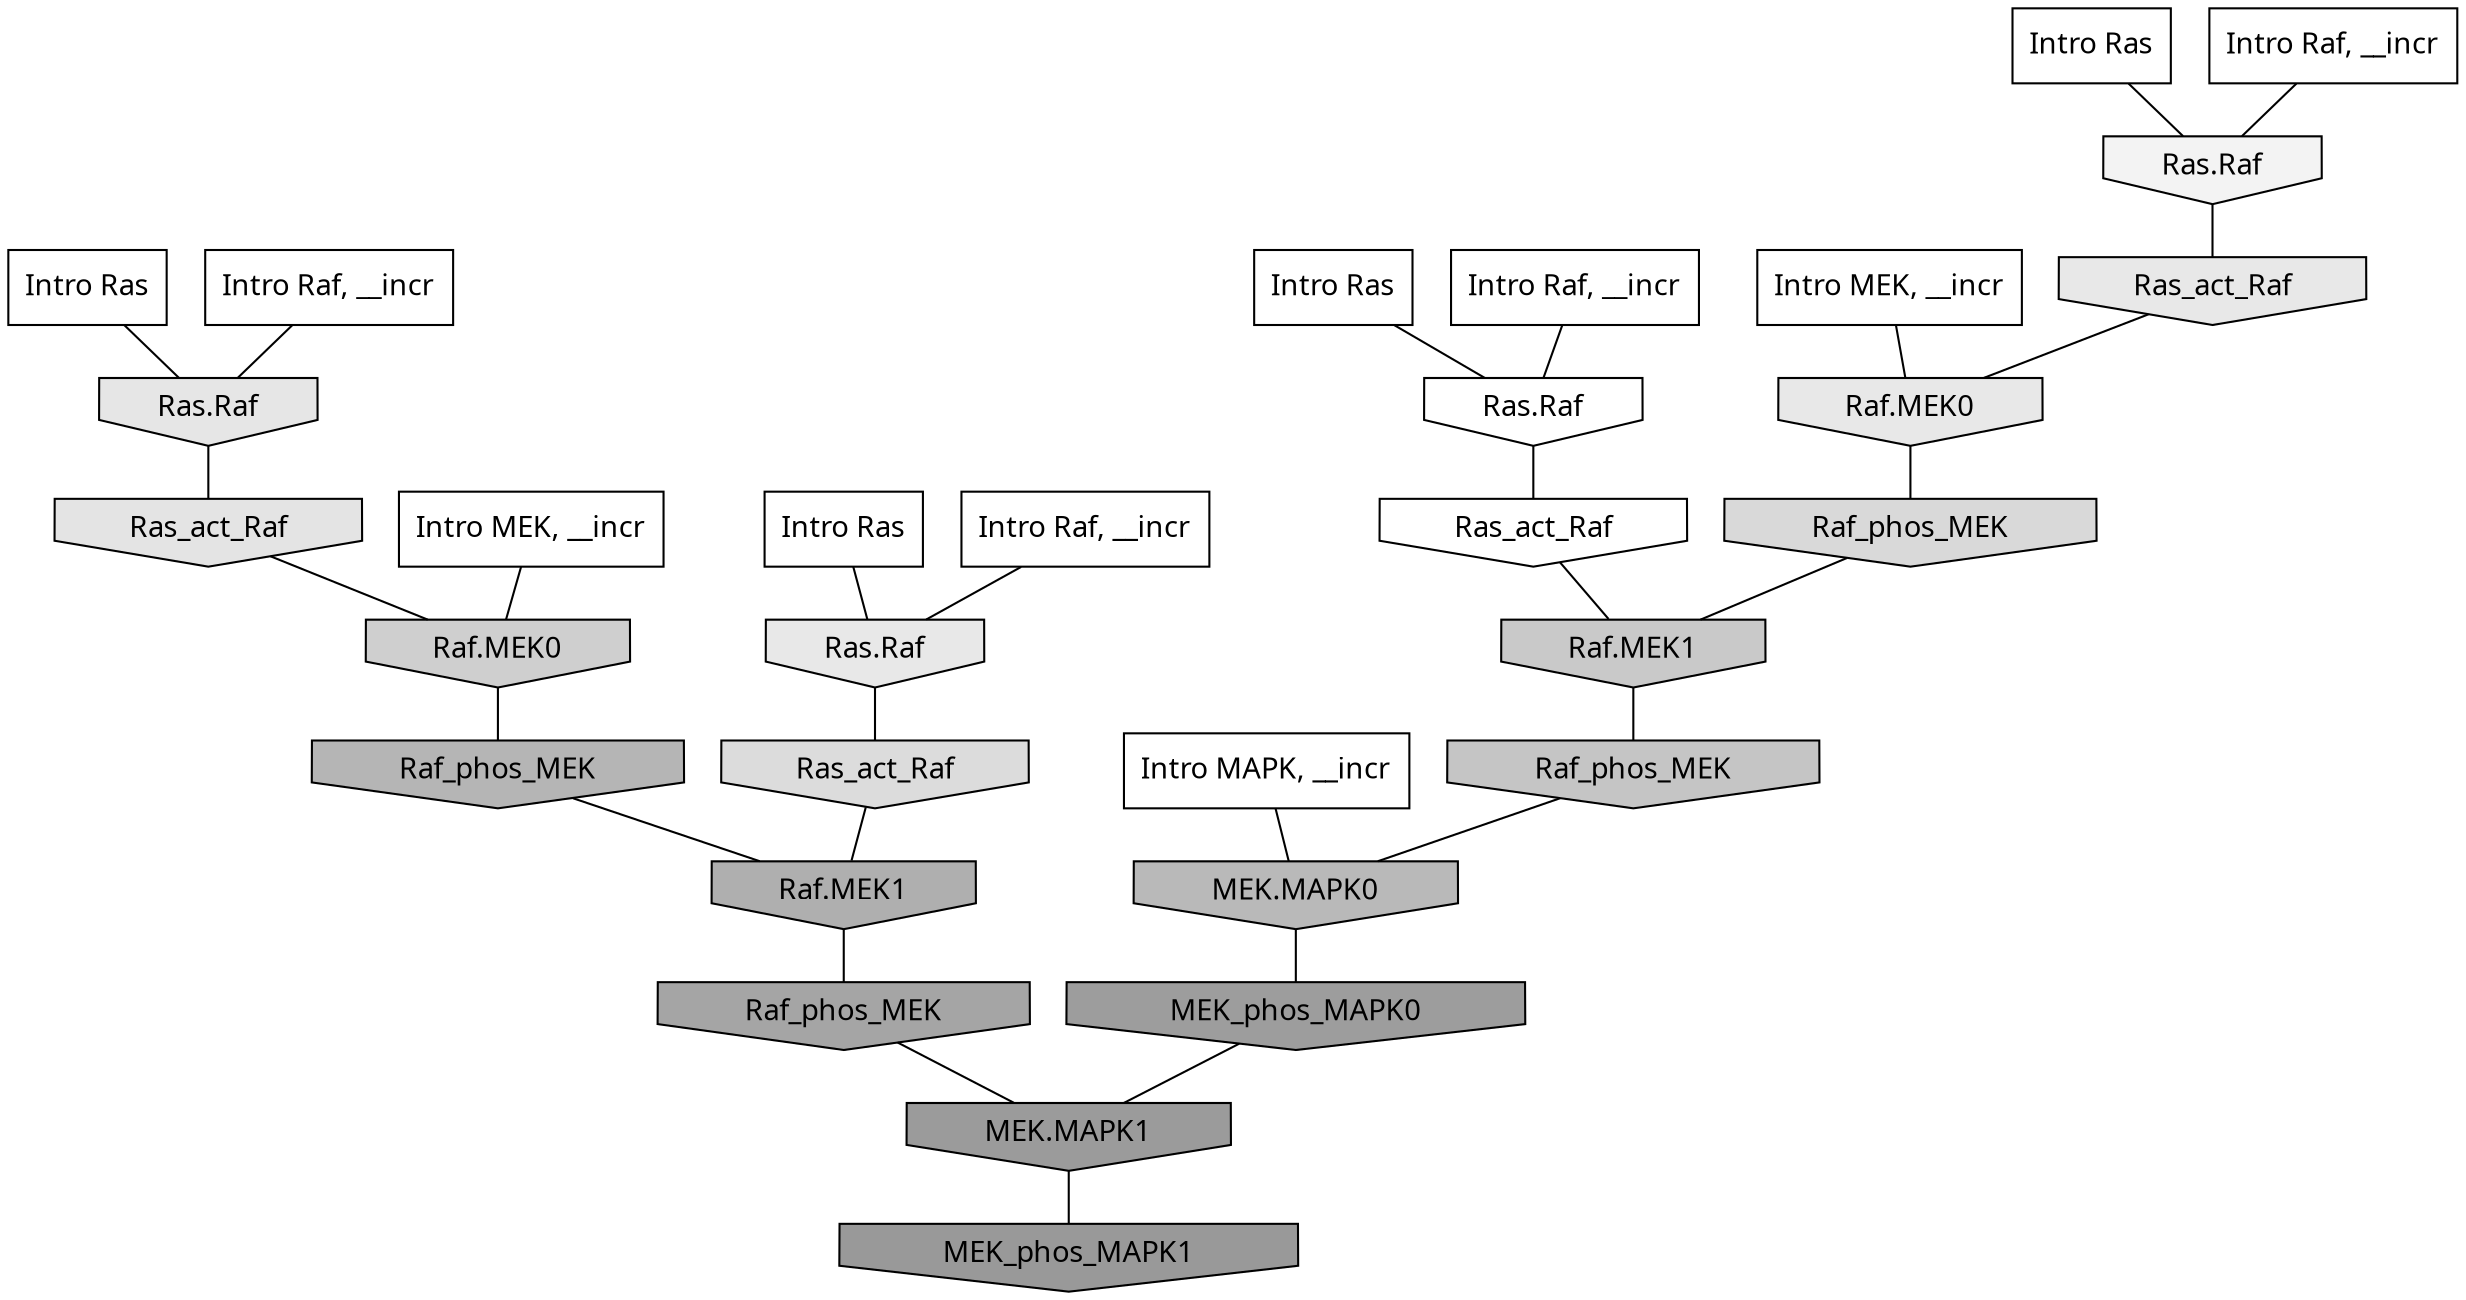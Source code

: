 digraph G{
  rankdir="TB";
  ranksep=0.30;
  node [fontname="CMU Serif"];
  edge [fontname="CMU Serif"];
  
  30 [label="Intro Ras", shape=rectangle, style=filled, fillcolor="0.000 0.000 1.000"]
  
  41 [label="Intro Ras", shape=rectangle, style=filled, fillcolor="0.000 0.000 1.000"]
  
  61 [label="Intro Ras", shape=rectangle, style=filled, fillcolor="0.000 0.000 1.000"]
  
  64 [label="Intro Ras", shape=rectangle, style=filled, fillcolor="0.000 0.000 1.000"]
  
  709 [label="Intro Raf, __incr", shape=rectangle, style=filled, fillcolor="0.000 0.000 1.000"]
  
  838 [label="Intro Raf, __incr", shape=rectangle, style=filled, fillcolor="0.000 0.000 1.000"]
  
  1018 [label="Intro Raf, __incr", shape=rectangle, style=filled, fillcolor="0.000 0.000 1.000"]
  
  1028 [label="Intro Raf, __incr", shape=rectangle, style=filled, fillcolor="0.000 0.000 1.000"]
  
  1598 [label="Intro MEK, __incr", shape=rectangle, style=filled, fillcolor="0.000 0.000 1.000"]
  
  1830 [label="Intro MEK, __incr", shape=rectangle, style=filled, fillcolor="0.000 0.000 1.000"]
  
  2930 [label="Intro MAPK, __incr", shape=rectangle, style=filled, fillcolor="0.000 0.000 1.000"]
  
  3259 [label="Ras.Raf", shape=invhouse, style=filled, fillcolor="0.000 0.000 1.000"]
  
  3299 [label="Ras_act_Raf", shape=invhouse, style=filled, fillcolor="0.000 0.000 1.000"]
  
  3571 [label="Ras.Raf", shape=invhouse, style=filled, fillcolor="0.000 0.000 0.953"]
  
  4022 [label="Ras.Raf", shape=invhouse, style=filled, fillcolor="0.000 0.000 0.910"]
  
  4028 [label="Ras_act_Raf", shape=invhouse, style=filled, fillcolor="0.000 0.000 0.910"]
  
  4030 [label="Raf.MEK0", shape=invhouse, style=filled, fillcolor="0.000 0.000 0.910"]
  
  4154 [label="Ras.Raf", shape=invhouse, style=filled, fillcolor="0.000 0.000 0.899"]
  
  4228 [label="Ras_act_Raf", shape=invhouse, style=filled, fillcolor="0.000 0.000 0.892"]
  
  4619 [label="Ras_act_Raf", shape=invhouse, style=filled, fillcolor="0.000 0.000 0.860"]
  
  4802 [label="Raf_phos_MEK", shape=invhouse, style=filled, fillcolor="0.000 0.000 0.848"]
  
  5330 [label="Raf.MEK0", shape=invhouse, style=filled, fillcolor="0.000 0.000 0.811"]
  
  5622 [label="Raf.MEK1", shape=invhouse, style=filled, fillcolor="0.000 0.000 0.789"]
  
  5961 [label="Raf_phos_MEK", shape=invhouse, style=filled, fillcolor="0.000 0.000 0.770"]
  
  6788 [label="MEK.MAPK0", shape=invhouse, style=filled, fillcolor="0.000 0.000 0.725"]
  
  7178 [label="Raf_phos_MEK", shape=invhouse, style=filled, fillcolor="0.000 0.000 0.710"]
  
  7824 [label="Raf.MEK1", shape=invhouse, style=filled, fillcolor="0.000 0.000 0.685"]
  
  8919 [label="Raf_phos_MEK", shape=invhouse, style=filled, fillcolor="0.000 0.000 0.646"]
  
  9970 [label="MEK_phos_MAPK0", shape=invhouse, style=filled, fillcolor="0.000 0.000 0.617"]
  
  10387 [label="MEK.MAPK1", shape=invhouse, style=filled, fillcolor="0.000 0.000 0.606"]
  
  10614 [label="MEK_phos_MAPK1", shape=invhouse, style=filled, fillcolor="0.000 0.000 0.600"]
  
  
  10387 -> 10614 [dir=none, color="0.000 0.000 0.000"] 
  9970 -> 10387 [dir=none, color="0.000 0.000 0.000"] 
  8919 -> 10387 [dir=none, color="0.000 0.000 0.000"] 
  7824 -> 8919 [dir=none, color="0.000 0.000 0.000"] 
  7178 -> 7824 [dir=none, color="0.000 0.000 0.000"] 
  6788 -> 9970 [dir=none, color="0.000 0.000 0.000"] 
  5961 -> 6788 [dir=none, color="0.000 0.000 0.000"] 
  5622 -> 5961 [dir=none, color="0.000 0.000 0.000"] 
  5330 -> 7178 [dir=none, color="0.000 0.000 0.000"] 
  4802 -> 5622 [dir=none, color="0.000 0.000 0.000"] 
  4619 -> 7824 [dir=none, color="0.000 0.000 0.000"] 
  4228 -> 5330 [dir=none, color="0.000 0.000 0.000"] 
  4154 -> 4228 [dir=none, color="0.000 0.000 0.000"] 
  4030 -> 4802 [dir=none, color="0.000 0.000 0.000"] 
  4028 -> 4030 [dir=none, color="0.000 0.000 0.000"] 
  4022 -> 4619 [dir=none, color="0.000 0.000 0.000"] 
  3571 -> 4028 [dir=none, color="0.000 0.000 0.000"] 
  3299 -> 5622 [dir=none, color="0.000 0.000 0.000"] 
  3259 -> 3299 [dir=none, color="0.000 0.000 0.000"] 
  2930 -> 6788 [dir=none, color="0.000 0.000 0.000"] 
  1830 -> 5330 [dir=none, color="0.000 0.000 0.000"] 
  1598 -> 4030 [dir=none, color="0.000 0.000 0.000"] 
  1028 -> 4022 [dir=none, color="0.000 0.000 0.000"] 
  1018 -> 3259 [dir=none, color="0.000 0.000 0.000"] 
  838 -> 3571 [dir=none, color="0.000 0.000 0.000"] 
  709 -> 4154 [dir=none, color="0.000 0.000 0.000"] 
  64 -> 3571 [dir=none, color="0.000 0.000 0.000"] 
  61 -> 4022 [dir=none, color="0.000 0.000 0.000"] 
  41 -> 3259 [dir=none, color="0.000 0.000 0.000"] 
  30 -> 4154 [dir=none, color="0.000 0.000 0.000"] 
  
  }
